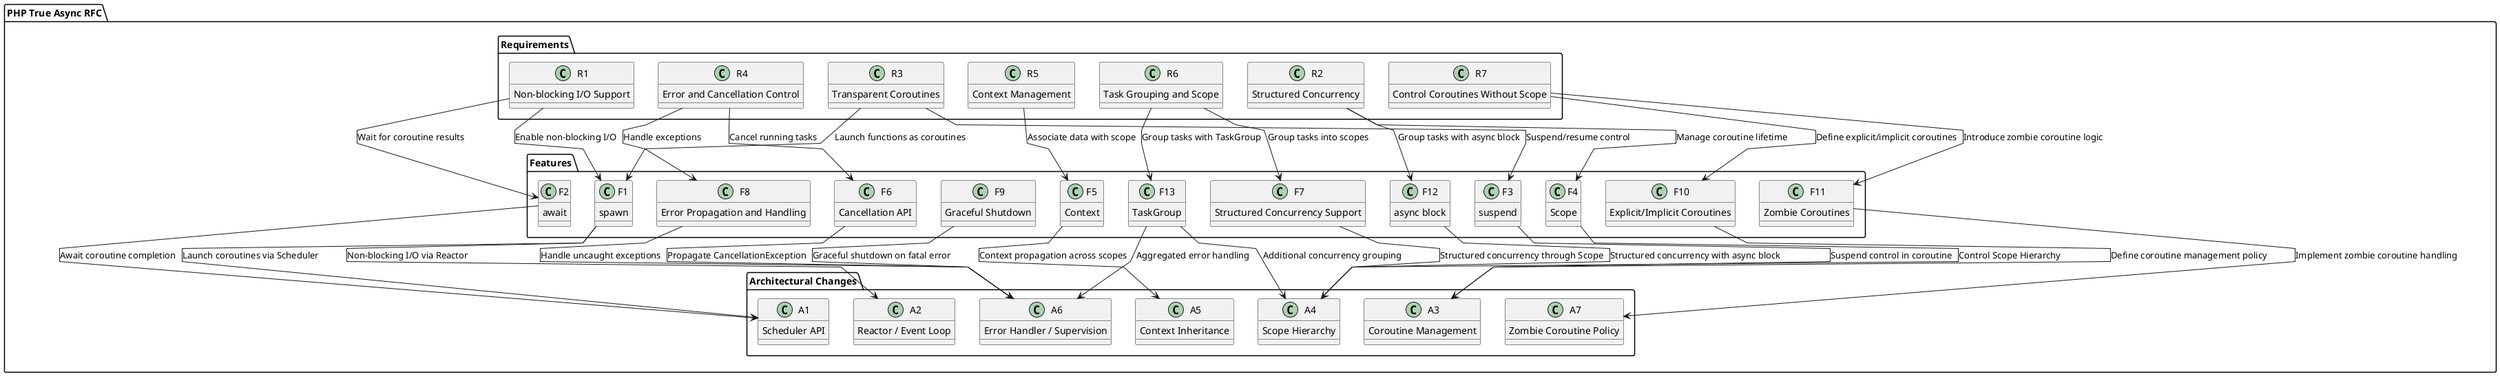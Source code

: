 @startuml

skinparam linetype polyline

' Define the main packages
package "PHP True Async RFC" {
    package "Requirements" {
        R1 : Non-blocking I/O Support
        R2 : Structured Concurrency
        R3 : Transparent Coroutines
        R4 : Error and Cancellation Control
        R5 : Context Management
        R6 : Task Grouping and Scope
        R7 : Control Coroutines Without Scope
    }

    package "Features" {
        F1 : spawn
        F2 : await
        F3 : suspend
        F4 : Scope
        F5 : Context
        F6 : Cancellation API
        F7 : Structured Concurrency Support
        F8 : Error Propagation and Handling
        F9 : Graceful Shutdown
        F10 : Explicit/Implicit Coroutines
        F11 : Zombie Coroutines
        F12 : async block
        F13 : TaskGroup
    }

    package "Architectural Changes" {
        A1 : Scheduler API
        A2 : Reactor / Event Loop
        A3 : Coroutine Management
        A4 : Scope Hierarchy
        A5 : Context Inheritance
        A6 : Error Handler / Supervision
        A7 : Zombie Coroutine Policy
    }
}

' Define relationships from Requirements to Features
R1 --> F1 : Enable non-blocking I/O
R1 --> F2 : Wait for coroutine results
R2 --> F4 : Manage coroutine lifetime
R2 --> F12 : Group tasks with async block
R3 --> F1 : Launch functions as coroutines
R3 --> F3 : Suspend/resume control
R4 --> F6 : Cancel running tasks
R4 --> F8 : Handle exceptions
R5 --> F5 : Associate data with scope
R6 --> F7 : Group tasks into scopes
R6 --> F13 : Group tasks with TaskGroup
R7 --> F10 : Define explicit/implicit coroutines
R7 --> F11 : Introduce zombie coroutine logic

' Define relationships from Features to Architectural Changes
F1 --> A1 : Launch coroutines via Scheduler
F1 --> A2 : Non-blocking I/O via Reactor
F2 --> A1 : Await coroutine completion
F3 --> A3 : Suspend control in coroutine
F4 --> A4 : Control Scope Hierarchy
F5 --> A5 : Context propagation across scopes
F6 --> A6 : Propagate CancellationException
F7 --> A4 : Structured concurrency through Scope
F12 --> A4 : Structured concurrency with async block
F8 --> A6 : Handle uncaught exceptions
F9 --> A6 : Graceful shutdown on fatal error
F10 --> A3 : Define coroutine management policy
F11 --> A7 : Implement zombie coroutine handling
F13 --> A4 : Additional concurrency grouping
F13 --> A6 : Aggregated error handling

@enduml
